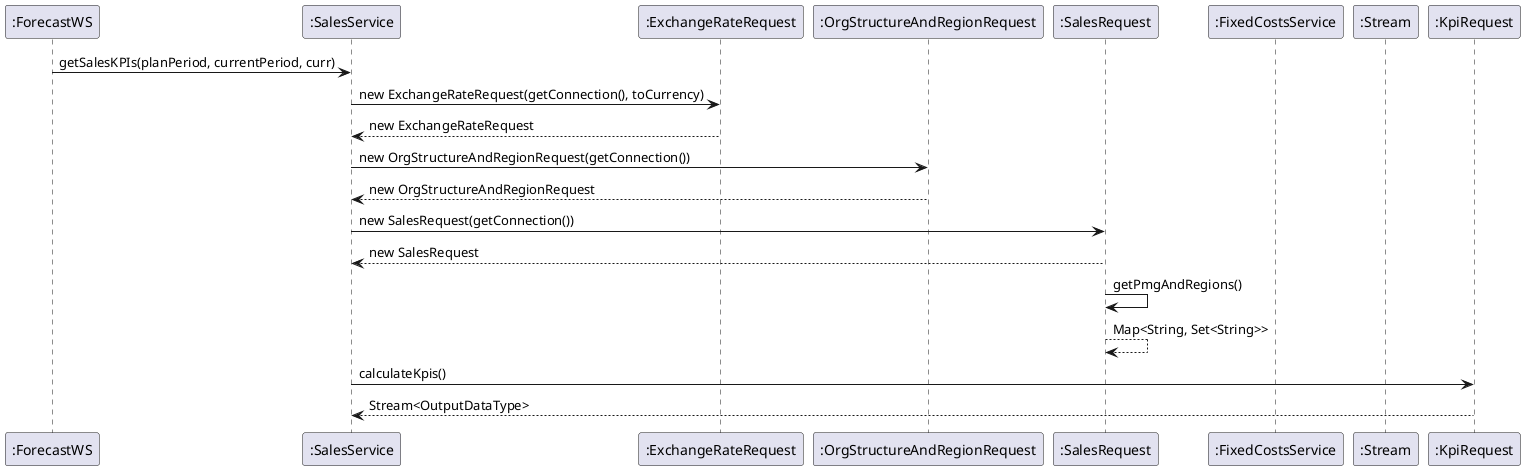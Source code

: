 @startuml


participant  ":ForecastWS"
participant  ":SalesService"
participant  ":ExchangeRateRequest"
participant  ":OrgStructureAndRegionRequest"
participant  ":SalesRequest"
participant  ":FixedCostsService"
participant  ":Stream"
participant  ":KpiRequest"


":ForecastWS" -> ":SalesService" : getSalesKPIs(planPeriod, currentPeriod, curr)
":SalesService" -> ":ExchangeRateRequest" : new ExchangeRateRequest(getConnection(), toCurrency)
":ExchangeRateRequest" --> ":SalesService" : new ExchangeRateRequest
":SalesService" ->  ":OrgStructureAndRegionRequest" : new OrgStructureAndRegionRequest(getConnection())
":OrgStructureAndRegionRequest" --> ":SalesService" : new OrgStructureAndRegionRequest
":SalesService" ->  ":SalesRequest" : new SalesRequest(getConnection())
":SalesRequest" --> ":SalesService" : new SalesRequest
":SalesRequest" -> ":SalesRequest" : getPmgAndRegions()
":SalesRequest" --> ":SalesRequest" : Map<String, Set<String>>
":SalesService" -> ":KpiRequest" : calculateKpis()
":KpiRequest"  --> ":SalesService" : Stream<OutputDataType>










@enduml